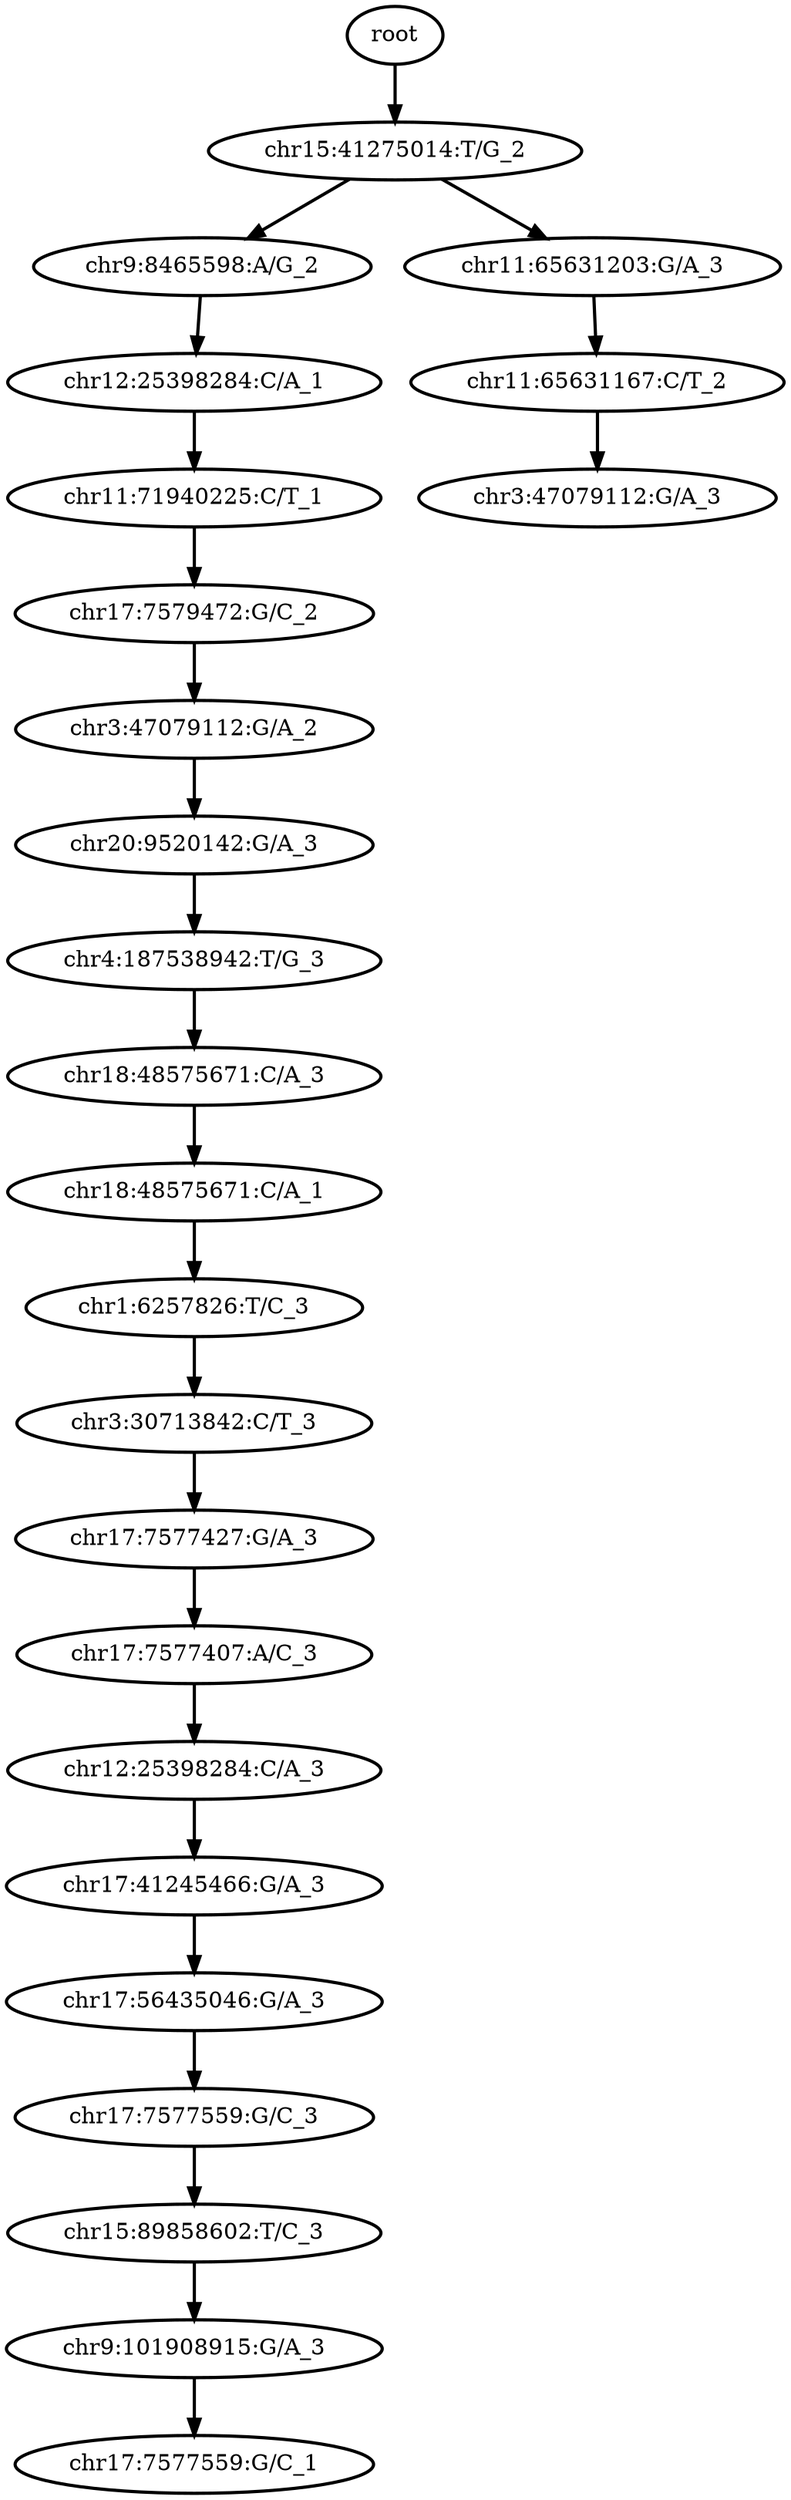 digraph N {
	overlap="false"
	rankdir="TB"
	0 [label="root", style="bold"];
	1 [label="chr15:41275014:T/G_2", style="bold"];
	2 [label="chr9:8465598:A/G_2", style="bold"];
	3 [label="chr12:25398284:C/A_1", style="bold"];
	4 [label="chr11:71940225:C/T_1", style="bold"];
	5 [label="chr17:7579472:G/C_2", style="bold"];
	6 [label="chr3:47079112:G/A_2", style="bold"];
	7 [label="chr20:9520142:G/A_3", style="bold"];
	8 [label="chr4:187538942:T/G_3", style="bold"];
	9 [label="chr18:48575671:C/A_3", style="bold"];
	10 [label="chr18:48575671:C/A_1", style="bold"];
	11 [label="chr1:6257826:T/C_3", style="bold"];
	12 [label="chr3:30713842:C/T_3", style="bold"];
	13 [label="chr17:7577427:G/A_3", style="bold"];
	14 [label="chr17:7577407:A/C_3", style="bold"];
	15 [label="chr12:25398284:C/A_3", style="bold"];
	16 [label="chr17:41245466:G/A_3", style="bold"];
	17 [label="chr17:56435046:G/A_3", style="bold"];
	18 [label="chr17:7577559:G/C_3", style="bold"];
	19 [label="chr15:89858602:T/C_3", style="bold"];
	20 [label="chr9:101908915:G/A_3", style="bold"];
	21 [label="chr17:7577559:G/C_1", style="bold"];
	22 [label="chr11:65631203:G/A_3", style="bold"];
	23 [label="chr11:65631167:C/T_2", style="bold"];
	24 [label="chr3:47079112:G/A_3", style="bold"];
	0 -> 1 [style="bold"];
	1 -> 2 [style="bold"];
	1 -> 22 [style="bold"];
	2 -> 3 [style="bold"];
	3 -> 4 [style="bold"];
	4 -> 5 [style="bold"];
	5 -> 6 [style="bold"];
	6 -> 7 [style="bold"];
	7 -> 8 [style="bold"];
	8 -> 9 [style="bold"];
	9 -> 10 [style="bold"];
	10 -> 11 [style="bold"];
	11 -> 12 [style="bold"];
	12 -> 13 [style="bold"];
	13 -> 14 [style="bold"];
	14 -> 15 [style="bold"];
	15 -> 16 [style="bold"];
	16 -> 17 [style="bold"];
	17 -> 18 [style="bold"];
	18 -> 19 [style="bold"];
	19 -> 20 [style="bold"];
	20 -> 21 [style="bold"];
	22 -> 23 [style="bold"];
	23 -> 24 [style="bold"];
}